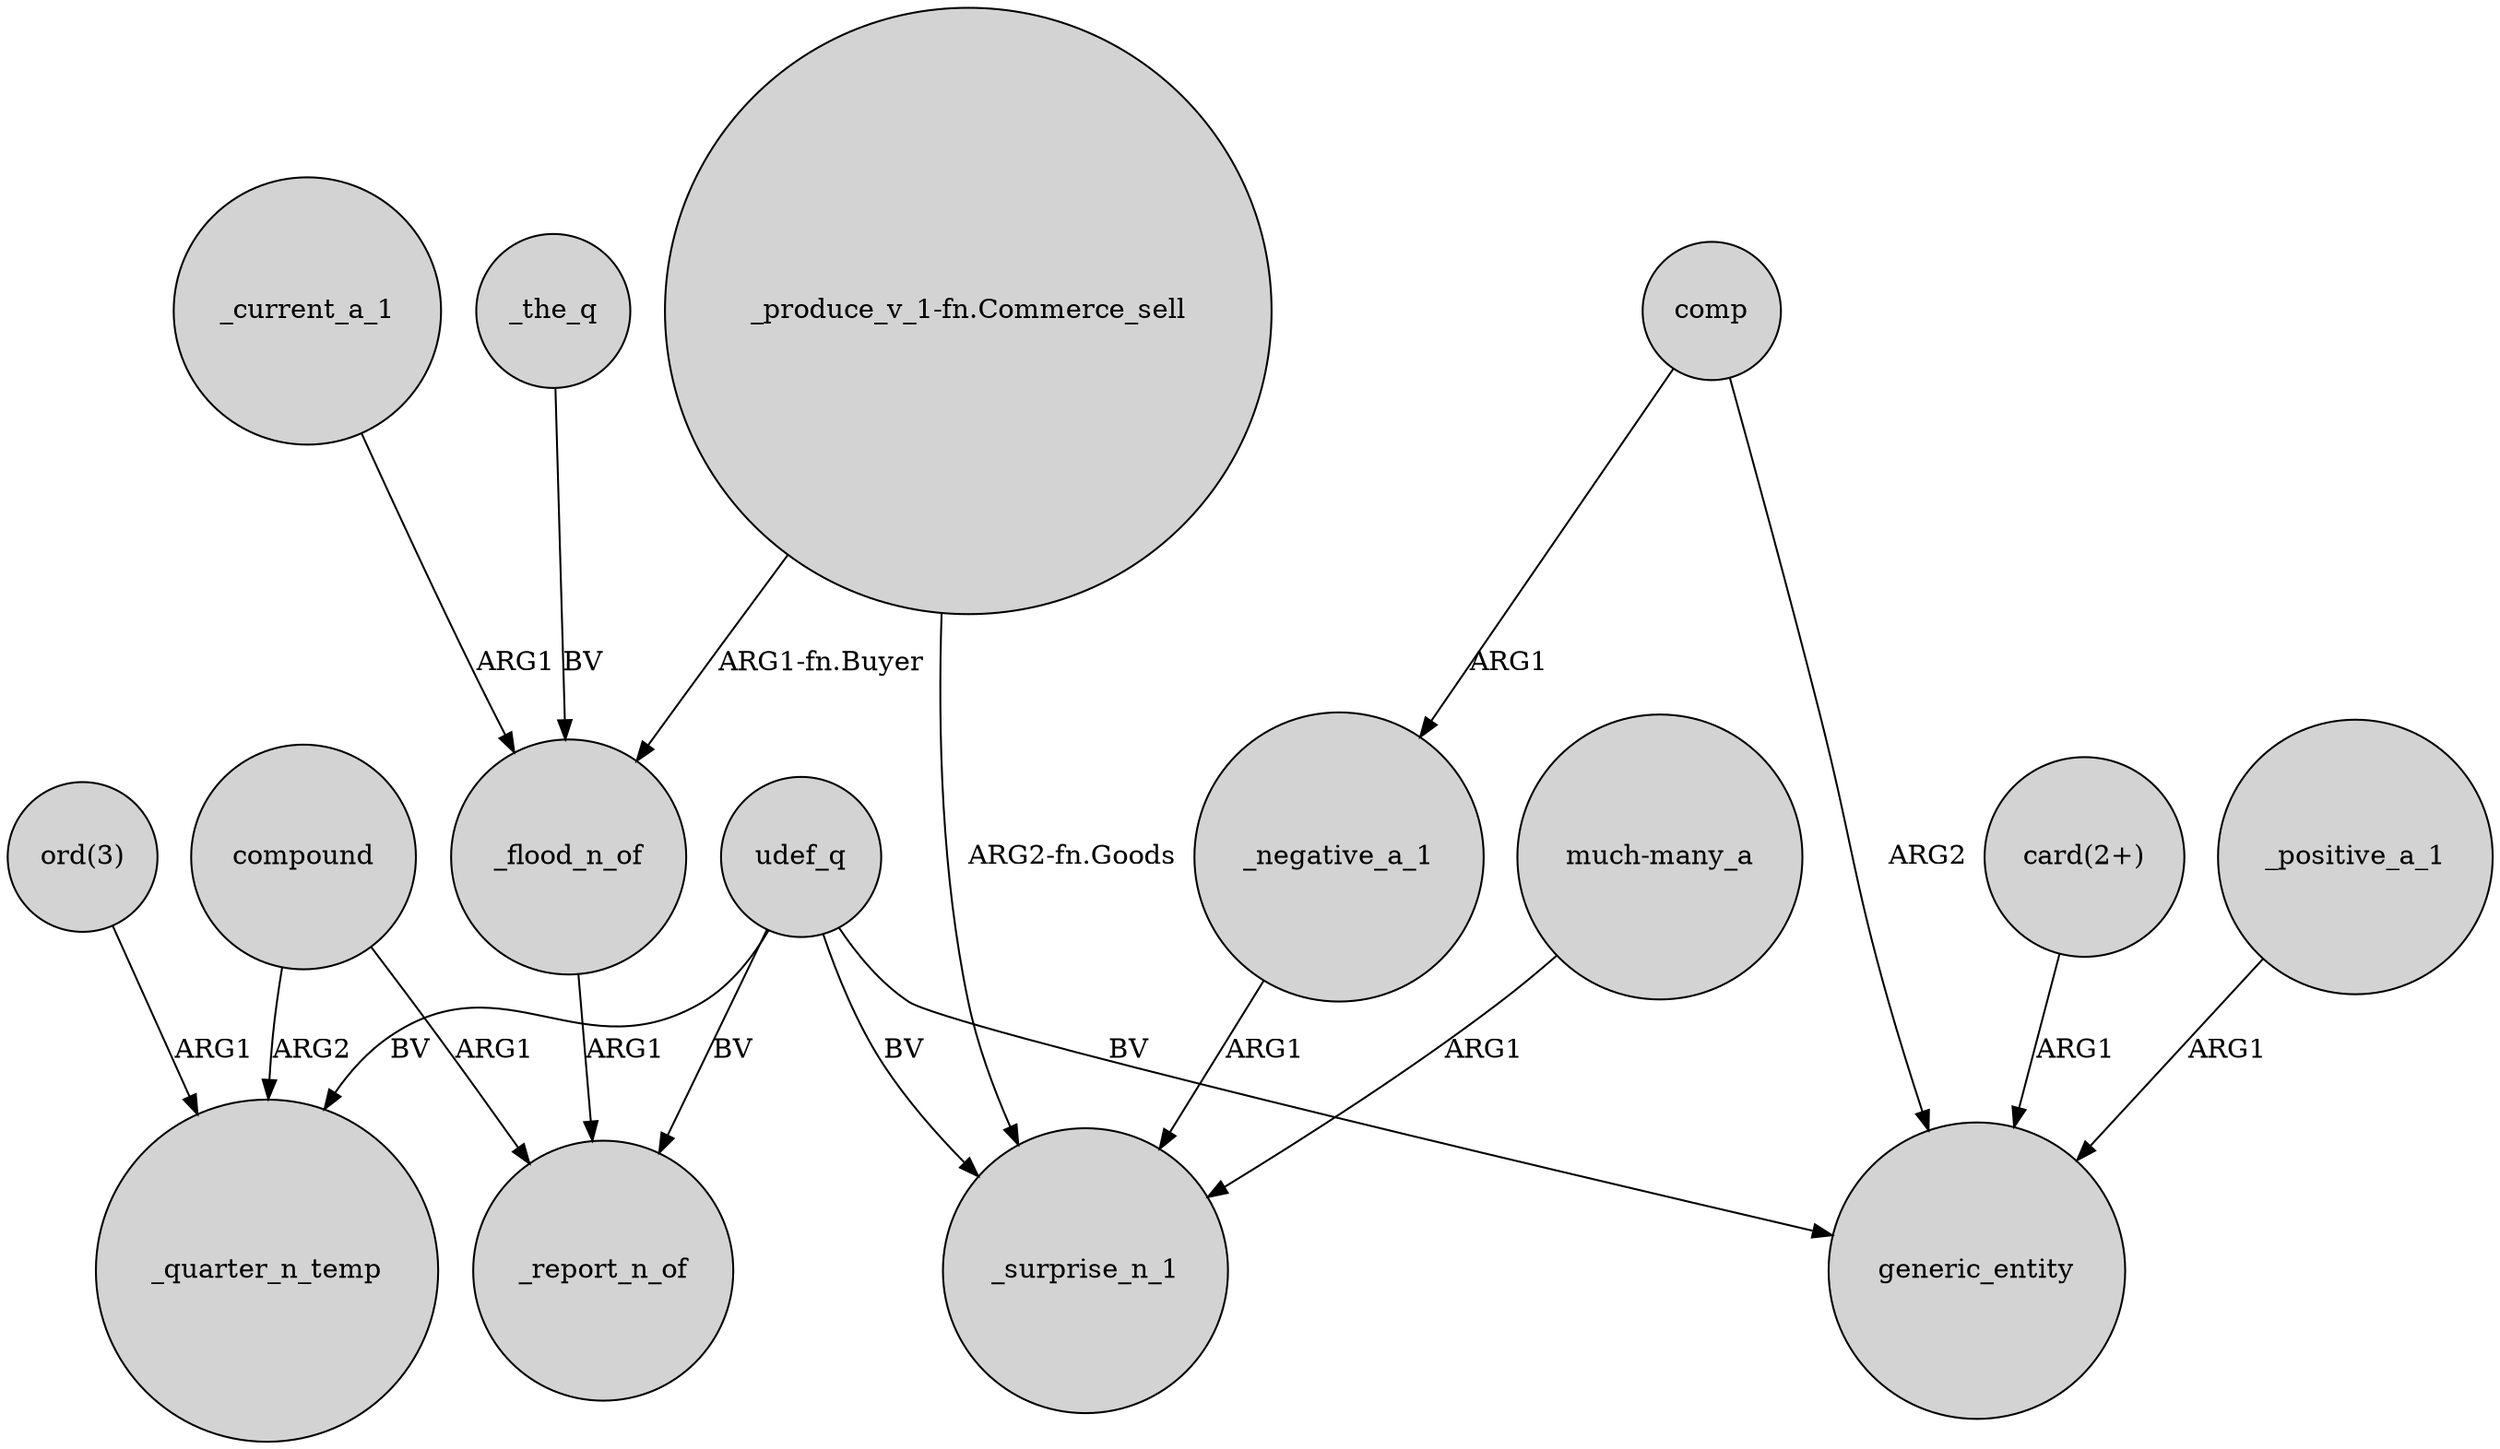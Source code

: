 digraph {
	node [shape=circle style=filled]
	compound -> _quarter_n_temp [label=ARG2]
	_flood_n_of -> _report_n_of [label=ARG1]
	comp -> generic_entity [label=ARG2]
	compound -> _report_n_of [label=ARG1]
	"_produce_v_1-fn.Commerce_sell" -> _surprise_n_1 [label="ARG2-fn.Goods"]
	_the_q -> _flood_n_of [label=BV]
	"ord(3)" -> _quarter_n_temp [label=ARG1]
	comp -> _negative_a_1 [label=ARG1]
	udef_q -> _surprise_n_1 [label=BV]
	udef_q -> generic_entity [label=BV]
	"card(2+)" -> generic_entity [label=ARG1]
	udef_q -> _report_n_of [label=BV]
	_negative_a_1 -> _surprise_n_1 [label=ARG1]
	_positive_a_1 -> generic_entity [label=ARG1]
	_current_a_1 -> _flood_n_of [label=ARG1]
	"_produce_v_1-fn.Commerce_sell" -> _flood_n_of [label="ARG1-fn.Buyer"]
	"much-many_a" -> _surprise_n_1 [label=ARG1]
	udef_q -> _quarter_n_temp [label=BV]
}
